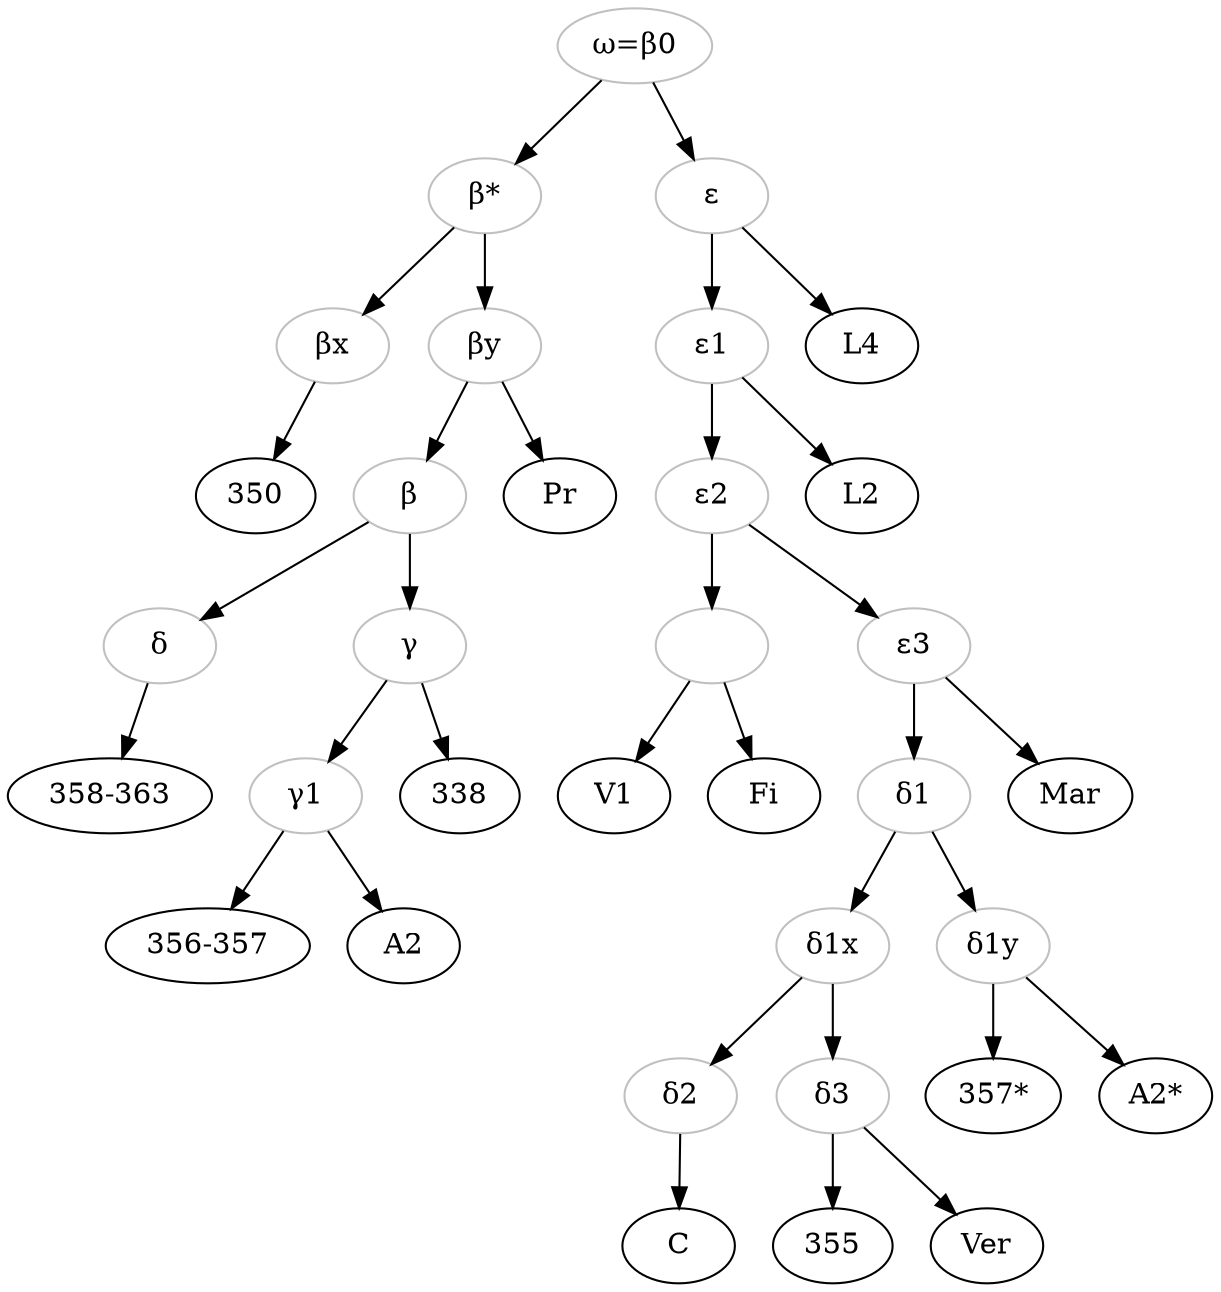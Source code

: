 digraph {
1[label="", color="grey"];
bepsilon[label="β", color="grey"];
bepsilonEtoile[label="β*"color="grey"];
bepsilonx[label="βx", color="grey"]
bepsilony[label="βy"color="grey"];
delta[label="δ", color="grey"]
delta1[label="δ1"color="grey"];
delta2[label="δ2"color="grey"];
delta1x[label="δ1x"color="grey"];
delta1y[label="δ1y"color="grey"];
delta3[label="δ3"color="grey"];
epsilon[label="ε", color="grey"];
epsilon1[label="ε1", color="grey"];
epsilon2[label="ε2", color="grey"];
epsilon3[label="ε3", color="grey"];
gamma[label="γ", color="grey"];
gamma1[label="γ1"color="grey"];
omega[label="ω=β0", color="grey"];
356[label="356-357"]
357[label="357*"]
358[label="358-363"]
A2Etoile[label="A2*"]
omega->bepsilonEtoile;
bepsilonEtoile->bepsilonx;
bepsilonx->350;
bepsilonEtoile->bepsilony;
bepsilony->Pr;
bepsilony->bepsilon;
bepsilon->gamma;
gamma->338;
gamma->gamma1;
gamma1->356;
gamma1->A2;
bepsilon->delta;
delta->358
omega->epsilon;
epsilon->L4;
epsilon->epsilon1;
epsilon1->L2;
epsilon1->epsilon2;
epsilon2->1;
1->V1;
1->Fi;
epsilon2->epsilon3;
epsilon3->delta1;
delta1->delta1x;
delta1x->delta2;
delta2->C;
delta1x->delta3;
delta3->355;
delta3->Ver;
delta1->delta1y;
delta1y->357;
delta1y->A2Etoile;
epsilon3->Mar;
}
